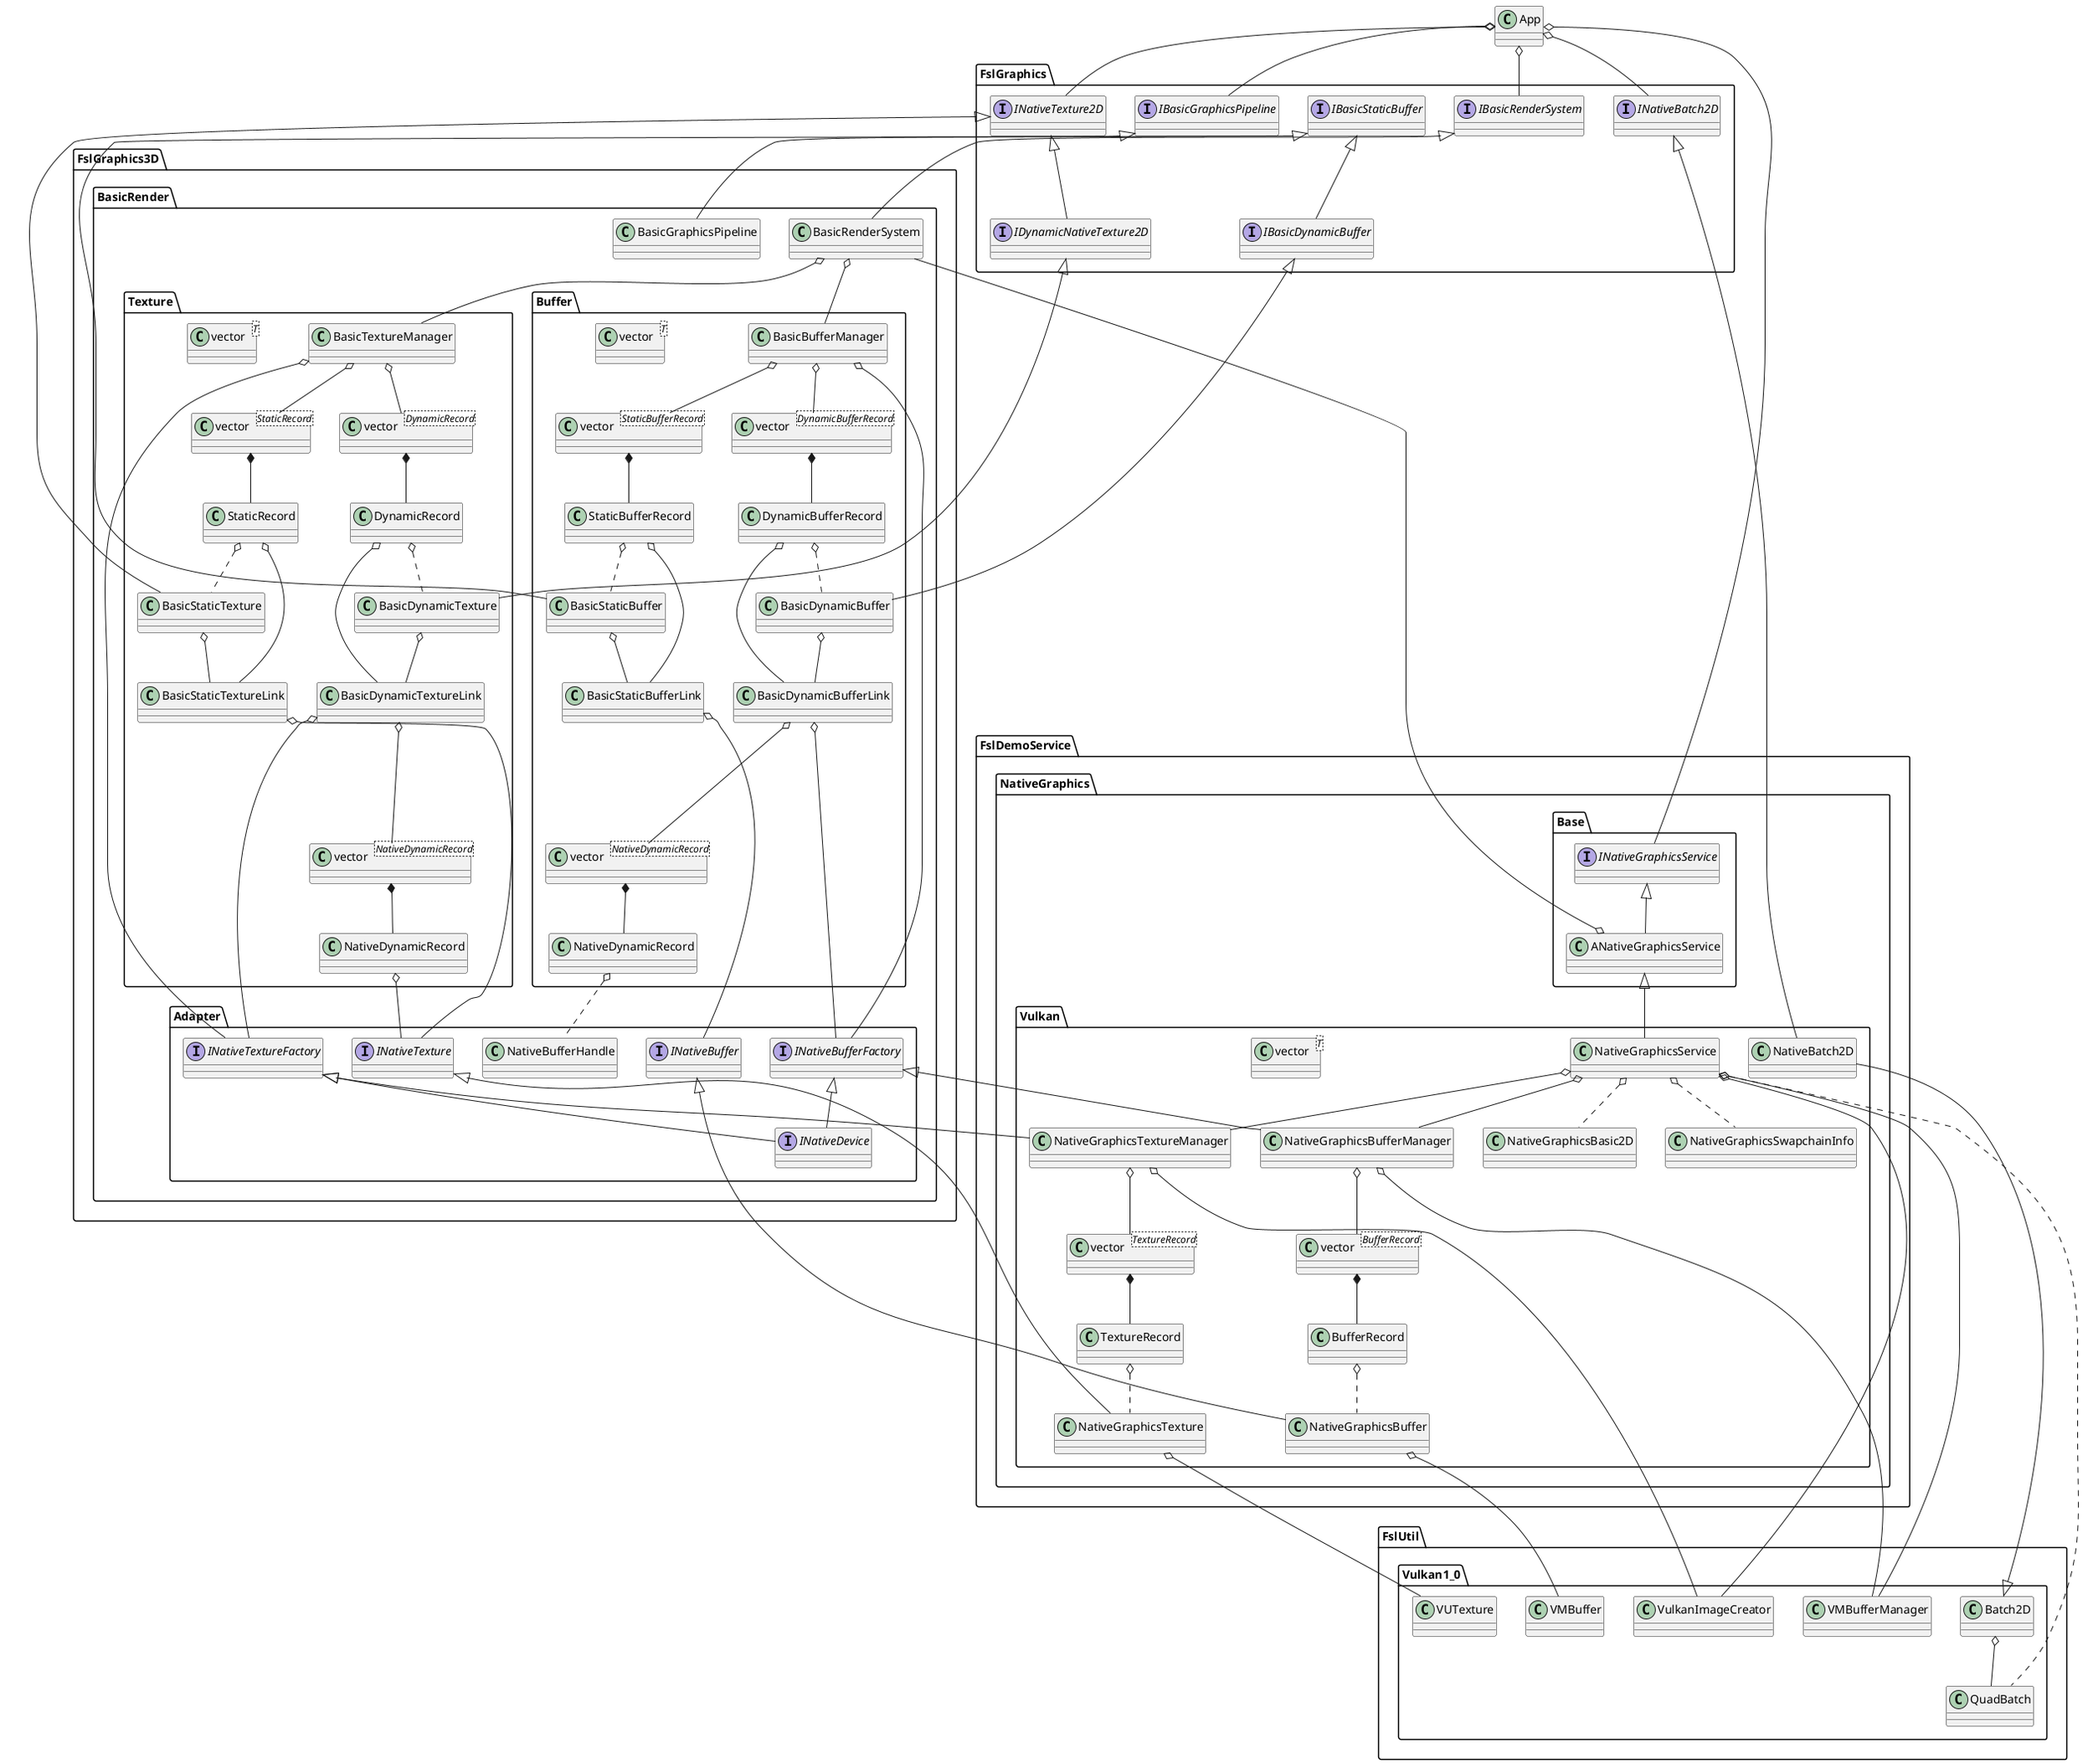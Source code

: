 @startuml NativeGraphicsService DF5.8.0 Build2 Class Diagram
'!pragma ratio 0.66
'left to right direction
scale 1

namespace FslGraphics {
    interface INativeTexture2D
    interface IDynamicNativeTexture2D
    interface INativeBatch2D
    interface IBasicRenderSystem
    interface IBasicGraphicsPipeline
    interface IBasicStaticBuffer
    interface IBasicDynamicBuffer

    INativeTexture2D <|-- IDynamicNativeTexture2D
    IBasicStaticBuffer <|-- IBasicDynamicBuffer
}

namespace FslGraphics3D.BasicRender {
    namespace FslGraphics3D.BasicRender.Adapter {
        interface INativeBuffer
        interface INativeBufferFactory
        interface INativeTexture
        interface INativeTextureFactory
        interface INativeDevice

        INativeBufferFactory <|-- INativeDevice
        INativeTextureFactory <|-- INativeDevice
    }

    namespace FslGraphics3D.BasicRender.Texture {
        class BasicTextureManager
        class BasicStaticTexture
        class BasicDynamicTexture
        class BasicStaticTextureLink
        class BasicDynamicTextureLink
        class DynamicRecord
        class StaticRecord
        class vector<T>
        class "vector<DynamicRecord>" as vector_DynamicRecord
        class "vector<StaticRecord>" as vector_StaticRecord
        class "vector<NativeDynamicRecord>" as vector_NativeDynamicRecord

        BasicTextureManager o-- vector_StaticRecord
        BasicTextureManager o-- vector_DynamicRecord
        BasicTextureManager o-- FslGraphics3D.BasicRender.Adapter.INativeTextureFactory

        vector_DynamicRecord *-- DynamicRecord
        vector_StaticRecord *-- StaticRecord

        StaticRecord o.. BasicStaticTexture
        StaticRecord o-- BasicStaticTextureLink

        DynamicRecord o.. BasicDynamicTexture
        DynamicRecord o-- BasicDynamicTextureLink

        FslGraphics.INativeTexture2D <|-- BasicStaticTexture
        FslGraphics.IDynamicNativeTexture2D <|-- BasicDynamicTexture

        ' BasicDynamicTextureLink
        BasicDynamicTextureLink o-- FslGraphics3D.BasicRender.Adapter.INativeTextureFactory
        BasicDynamicTextureLink o-- vector_NativeDynamicRecord

        vector_NativeDynamicRecord *-- NativeDynamicRecord
        NativeDynamicRecord o-- FslGraphics3D.BasicRender.Adapter.INativeTexture

        ' BasicStaticTextureLink
        BasicStaticTextureLink o-- FslGraphics3D.BasicRender.Adapter.INativeTexture
        
        BasicDynamicTexture o-- BasicDynamicTextureLink
        BasicStaticTexture o-- BasicStaticTextureLink
    }


    namespace FslGraphics3D.BasicRender.Buffer {
        class BasicDynamicBuffer
        class BasicStaticBuffer

        class BasicBufferManager
        class BasicDynamicBufferLink
        class BasicStaticBufferLink
        class DynamicBufferRecord
        class StaticBufferRecord
        class NativeDynamicRecord
        class vector<T>
        class "vector<DynamicBufferRecord>" as vector_DynamicBufferRecord
        class "vector<StaticBufferRecord>" as vector_StaticBufferRecord
        class "vector<NativeDynamicRecord>" as vector_NativeDynamicRecord

        ' BasicBufferManager
        BasicBufferManager o-- vector_StaticBufferRecord
        BasicBufferManager o-- vector_DynamicBufferRecord
        BasicBufferManager o-- FslGraphics3D.BasicRender.Adapter.INativeBufferFactory

        ' vector_StaticBufferRecord
        vector_StaticBufferRecord *-- StaticBufferRecord
        StaticBufferRecord o-- BasicStaticBufferLink
        StaticBufferRecord o.. BasicStaticBuffer

        ' vector_DynamicBufferRecord
        vector_DynamicBufferRecord *-- DynamicBufferRecord
        DynamicBufferRecord o-- BasicDynamicBufferLink
        DynamicBufferRecord o.. BasicDynamicBuffer

        ' BasicDynamicBuffer
        FslGraphics.IBasicDynamicBuffer <|-- BasicDynamicBuffer
        BasicDynamicBuffer o-- BasicDynamicBufferLink

        ' BasicStaticBuffer
        FslGraphics.IBasicStaticBuffer <|-- BasicStaticBuffer
        BasicStaticBuffer o-- BasicStaticBufferLink

        'BasicDynamicBufferLink
        BasicDynamicBufferLink o-- FslGraphics3D.BasicRender.Adapter.INativeBufferFactory
        BasicDynamicBufferLink o-- vector_NativeDynamicRecord
        vector_NativeDynamicRecord *-- NativeDynamicRecord
        NativeDynamicRecord o.. FslGraphics3D.BasicRender.Adapter.NativeBufferHandle

        'BasicStaticBufferLink
        BasicStaticBufferLink o-- FslGraphics3D.BasicRender.Adapter.INativeBuffer
    }

    class BasicRenderSystem
    class BasicGraphicsPipeline


    ' BasicRenderSystem
    FslGraphics.IBasicRenderSystem <|-- BasicRenderSystem
    BasicRenderSystem o-- FslGraphics3D.BasicRender.Buffer.BasicBufferManager
    BasicRenderSystem o-- FslGraphics3D.BasicRender.Texture.BasicTextureManager

    ' RenderGraphicsPipeline
    FslGraphics.IBasicGraphicsPipeline <|-- BasicGraphicsPipeline
}

namespace FslDemoService.NativeGraphics.Base {
    interface INativeGraphicsService
    class ANativeGraphicsService

    INativeGraphicsService <|-- ANativeGraphicsService
    ANativeGraphicsService o-- FslGraphics3D.BasicRender.BasicRenderSystem
}

namespace FslUtil.Vulkan1_0 {
    class Batch2D
    class QuadBatch
    class VMBufferManager
    class VulkanImageCreator
    class VUTexture

    Batch2D o-- QuadBatch
}


namespace FslDemoService.NativeGraphics.Vulkan {
    class NativeGraphicsBasic2D
    class NativeGraphicsService
    class NativeGraphicsSwapchainInfo
    class NativeBatch2D
    class NativeGraphicsBuffer
    class NativeGraphicsBufferManager
    class NativeGraphicsTexture
    class NativeGraphicsTextureManager
    class BufferRecord
    class TextureRecord
    class vector<T>
    class "vector<BufferRecord>" as vector_BufferRecord
    class "vector<TextureRecord>" as vector_TextureRecord

    ' Batch2D
    FslGraphics.INativeBatch2D <|-- NativeBatch2D
    FslUtil.Vulkan1_0.Batch2D <|-- NativeBatch2D

    FslDemoService.NativeGraphics.Base.ANativeGraphicsService <|-- NativeGraphicsService
    NativeGraphicsService o-- NativeGraphicsBufferManager
    NativeGraphicsService o-- NativeGraphicsTextureManager

    NativeGraphicsService o-- FslUtil.Vulkan1_0.VMBufferManager
    NativeGraphicsService o-- FslUtil.Vulkan1_0.VulkanImageCreator
    NativeGraphicsService o.. NativeGraphicsBasic2D
    NativeGraphicsService o.. NativeGraphicsSwapchainInfo
    NativeGraphicsService o.. FslUtil.Vulkan1_0.QuadBatch


    ' NativeGraphicsTexture
    FslGraphics3D.BasicRender.Adapter.INativeTexture <|-- NativeGraphicsTexture

    ' NativeGraphicsTextureManager
    FslGraphics3D.BasicRender.Adapter.INativeTextureFactory <|-- NativeGraphicsTextureManager
    NativeGraphicsTextureManager o-- FslUtil.Vulkan1_0.VulkanImageCreator
    NativeGraphicsTextureManager o-- vector_TextureRecord

    vector_TextureRecord *-- TextureRecord
    TextureRecord o.. NativeGraphicsTexture

    NativeGraphicsTexture o-- FslUtil.Vulkan1_0.VUTexture

    ' NativeGraphicsBuffer
    FslGraphics3D.BasicRender.Adapter.INativeBuffer <|-- NativeGraphicsBuffer

    ' NativeGraphicsBufferManager
    FslGraphics3D.BasicRender.Adapter.INativeBufferFactory <|-- NativeGraphicsBufferManager
    NativeGraphicsBufferManager o-- FslUtil.Vulkan1_0.VMBufferManager
    NativeGraphicsBufferManager o-- vector_BufferRecord

    vector_BufferRecord *-- BufferRecord
    BufferRecord o.. NativeGraphicsBuffer
    NativeGraphicsBuffer o-- FslUtil.Vulkan1_0.VMBuffer

}

App o-- FslGraphics.INativeBatch2D
App o-- FslGraphics.INativeTexture2D
App o-- FslGraphics.IBasicRenderSystem
App o-- FslGraphics.IBasicGraphicsPipeline
App o-- FslDemoService.NativeGraphics.Base.INativeGraphicsService


@enduml